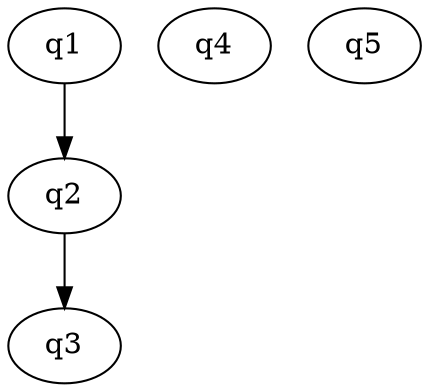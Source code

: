 digraph ch5 {
  start=q1;
  q1 [class="Question.AsyGraphicsDrawingQuestion",params="{'template': 'NumberLine.asy', 'min':'-8', 'max':'8', 'Question': 'Where are $-5$ and $2$ relative to each other?'}"];
  q2 [class="Question.QuestionOnePlusOne",params="{'Question': 'What is $1+1?'}"];
  q3 [class="Question.DrawingQuestion",params="{'Question': 'What is one plus one?'}"];
  q4 [class="Question.DotGraphicsQuestion",params="{'template': 'ch5.dot'}"];
  q5 [class="Question.SolutionQuestion",params="{'statement': 'x+3>70'}"];
  q1 -> q2 -> q3;
}
